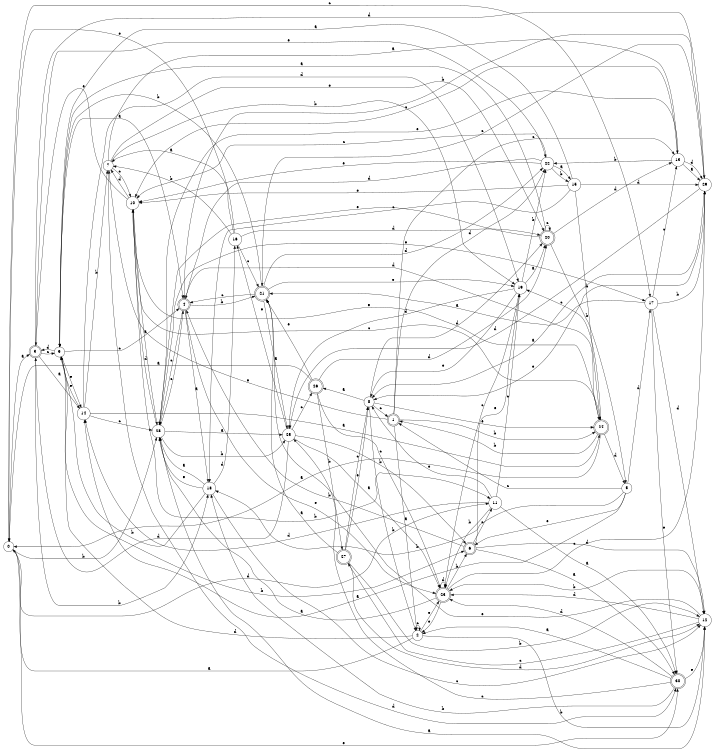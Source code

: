 digraph n25_3 {
__start0 [label="" shape="none"];

rankdir=LR;
size="8,5";

s0 [style="filled", color="black", fillcolor="white" shape="circle", label="0"];
s1 [style="rounded,filled", color="black", fillcolor="white" shape="doublecircle", label="1"];
s2 [style="filled", color="black", fillcolor="white" shape="circle", label="2"];
s3 [style="rounded,filled", color="black", fillcolor="white" shape="doublecircle", label="3"];
s4 [style="rounded,filled", color="black", fillcolor="white" shape="doublecircle", label="4"];
s5 [style="filled", color="black", fillcolor="white" shape="circle", label="5"];
s6 [style="rounded,filled", color="black", fillcolor="white" shape="doublecircle", label="6"];
s7 [style="filled", color="black", fillcolor="white" shape="circle", label="7"];
s8 [style="filled", color="black", fillcolor="white" shape="circle", label="8"];
s9 [style="filled", color="black", fillcolor="white" shape="circle", label="9"];
s10 [style="filled", color="black", fillcolor="white" shape="circle", label="10"];
s11 [style="filled", color="black", fillcolor="white" shape="circle", label="11"];
s12 [style="filled", color="black", fillcolor="white" shape="circle", label="12"];
s13 [style="filled", color="black", fillcolor="white" shape="circle", label="13"];
s14 [style="filled", color="black", fillcolor="white" shape="circle", label="14"];
s15 [style="filled", color="black", fillcolor="white" shape="circle", label="15"];
s16 [style="filled", color="black", fillcolor="white" shape="circle", label="16"];
s17 [style="filled", color="black", fillcolor="white" shape="circle", label="17"];
s18 [style="filled", color="black", fillcolor="white" shape="circle", label="18"];
s19 [style="filled", color="black", fillcolor="white" shape="circle", label="19"];
s20 [style="rounded,filled", color="black", fillcolor="white" shape="doublecircle", label="20"];
s21 [style="rounded,filled", color="black", fillcolor="white" shape="doublecircle", label="21"];
s22 [style="filled", color="black", fillcolor="white" shape="circle", label="22"];
s23 [style="rounded,filled", color="black", fillcolor="white" shape="doublecircle", label="23"];
s24 [style="rounded,filled", color="black", fillcolor="white" shape="doublecircle", label="24"];
s25 [style="filled", color="black", fillcolor="white" shape="circle", label="25"];
s26 [style="rounded,filled", color="black", fillcolor="white" shape="doublecircle", label="26"];
s27 [style="rounded,filled", color="black", fillcolor="white" shape="doublecircle", label="27"];
s28 [style="filled", color="black", fillcolor="white" shape="circle", label="28"];
s29 [style="filled", color="black", fillcolor="white" shape="circle", label="29"];
s30 [style="rounded,filled", color="black", fillcolor="white" shape="doublecircle", label="30"];
s0 -> s3 [label="a"];
s0 -> s28 [label="b"];
s0 -> s17 [label="c"];
s0 -> s11 [label="d"];
s0 -> s30 [label="e"];
s1 -> s2 [label="a"];
s1 -> s24 [label="b"];
s1 -> s13 [label="c"];
s1 -> s22 [label="d"];
s1 -> s7 [label="e"];
s2 -> s0 [label="a"];
s2 -> s12 [label="b"];
s2 -> s2 [label="c"];
s2 -> s9 [label="d"];
s2 -> s23 [label="e"];
s3 -> s14 [label="a"];
s3 -> s18 [label="b"];
s3 -> s9 [label="c"];
s3 -> s29 [label="d"];
s3 -> s22 [label="e"];
s4 -> s18 [label="a"];
s4 -> s21 [label="b"];
s4 -> s28 [label="c"];
s4 -> s24 [label="d"];
s4 -> s23 [label="e"];
s5 -> s14 [label="a"];
s5 -> s18 [label="b"];
s5 -> s1 [label="c"];
s5 -> s17 [label="d"];
s5 -> s6 [label="e"];
s6 -> s30 [label="a"];
s6 -> s4 [label="b"];
s6 -> s11 [label="c"];
s6 -> s12 [label="d"];
s6 -> s19 [label="e"];
s7 -> s13 [label="a"];
s7 -> s19 [label="b"];
s7 -> s10 [label="c"];
s7 -> s30 [label="d"];
s7 -> s20 [label="e"];
s8 -> s26 [label="a"];
s8 -> s2 [label="b"];
s8 -> s1 [label="c"];
s8 -> s20 [label="d"];
s8 -> s24 [label="e"];
s9 -> s4 [label="a"];
s9 -> s6 [label="b"];
s9 -> s4 [label="c"];
s9 -> s3 [label="d"];
s9 -> s14 [label="e"];
s10 -> s28 [label="a"];
s10 -> s11 [label="b"];
s10 -> s24 [label="c"];
s10 -> s7 [label="d"];
s10 -> s3 [label="e"];
s11 -> s30 [label="a"];
s11 -> s23 [label="b"];
s11 -> s19 [label="c"];
s11 -> s14 [label="d"];
s11 -> s8 [label="e"];
s12 -> s28 [label="a"];
s12 -> s23 [label="b"];
s12 -> s27 [label="c"];
s12 -> s23 [label="d"];
s12 -> s21 [label="e"];
s13 -> s29 [label="a"];
s13 -> s22 [label="b"];
s13 -> s10 [label="c"];
s13 -> s29 [label="d"];
s13 -> s28 [label="e"];
s14 -> s24 [label="a"];
s14 -> s7 [label="b"];
s14 -> s28 [label="c"];
s14 -> s19 [label="d"];
s14 -> s9 [label="e"];
s15 -> s9 [label="a"];
s15 -> s24 [label="b"];
s15 -> s18 [label="c"];
s15 -> s29 [label="d"];
s15 -> s10 [label="e"];
s16 -> s7 [label="a"];
s16 -> s7 [label="b"];
s16 -> s21 [label="c"];
s16 -> s20 [label="d"];
s16 -> s0 [label="e"];
s17 -> s21 [label="a"];
s17 -> s29 [label="b"];
s17 -> s13 [label="c"];
s17 -> s12 [label="d"];
s17 -> s30 [label="e"];
s18 -> s28 [label="a"];
s18 -> s9 [label="b"];
s18 -> s12 [label="c"];
s18 -> s16 [label="d"];
s18 -> s28 [label="e"];
s19 -> s20 [label="a"];
s19 -> s22 [label="b"];
s19 -> s23 [label="c"];
s19 -> s25 [label="d"];
s19 -> s8 [label="e"];
s20 -> s9 [label="a"];
s20 -> s5 [label="b"];
s20 -> s20 [label="c"];
s20 -> s13 [label="d"];
s20 -> s28 [label="e"];
s21 -> s25 [label="a"];
s21 -> s9 [label="b"];
s21 -> s4 [label="c"];
s21 -> s22 [label="d"];
s21 -> s19 [label="e"];
s22 -> s15 [label="a"];
s22 -> s15 [label="b"];
s22 -> s10 [label="c"];
s22 -> s4 [label="d"];
s22 -> s10 [label="e"];
s23 -> s28 [label="a"];
s23 -> s6 [label="b"];
s23 -> s29 [label="c"];
s23 -> s23 [label="d"];
s23 -> s2 [label="e"];
s24 -> s0 [label="a"];
s24 -> s1 [label="b"];
s24 -> s19 [label="c"];
s24 -> s5 [label="d"];
s24 -> s10 [label="e"];
s25 -> s23 [label="a"];
s25 -> s6 [label="b"];
s25 -> s26 [label="c"];
s25 -> s3 [label="d"];
s25 -> s16 [label="e"];
s26 -> s0 [label="a"];
s26 -> s27 [label="b"];
s26 -> s23 [label="c"];
s26 -> s20 [label="d"];
s26 -> s21 [label="e"];
s27 -> s21 [label="a"];
s27 -> s12 [label="b"];
s27 -> s8 [label="c"];
s27 -> s12 [label="d"];
s27 -> s8 [label="e"];
s28 -> s25 [label="a"];
s28 -> s25 [label="b"];
s28 -> s4 [label="c"];
s28 -> s10 [label="d"];
s28 -> s17 [label="e"];
s29 -> s8 [label="a"];
s29 -> s4 [label="b"];
s29 -> s21 [label="c"];
s29 -> s25 [label="d"];
s29 -> s8 [label="e"];
s30 -> s2 [label="a"];
s30 -> s18 [label="b"];
s30 -> s25 [label="c"];
s30 -> s23 [label="d"];
s30 -> s12 [label="e"];

}